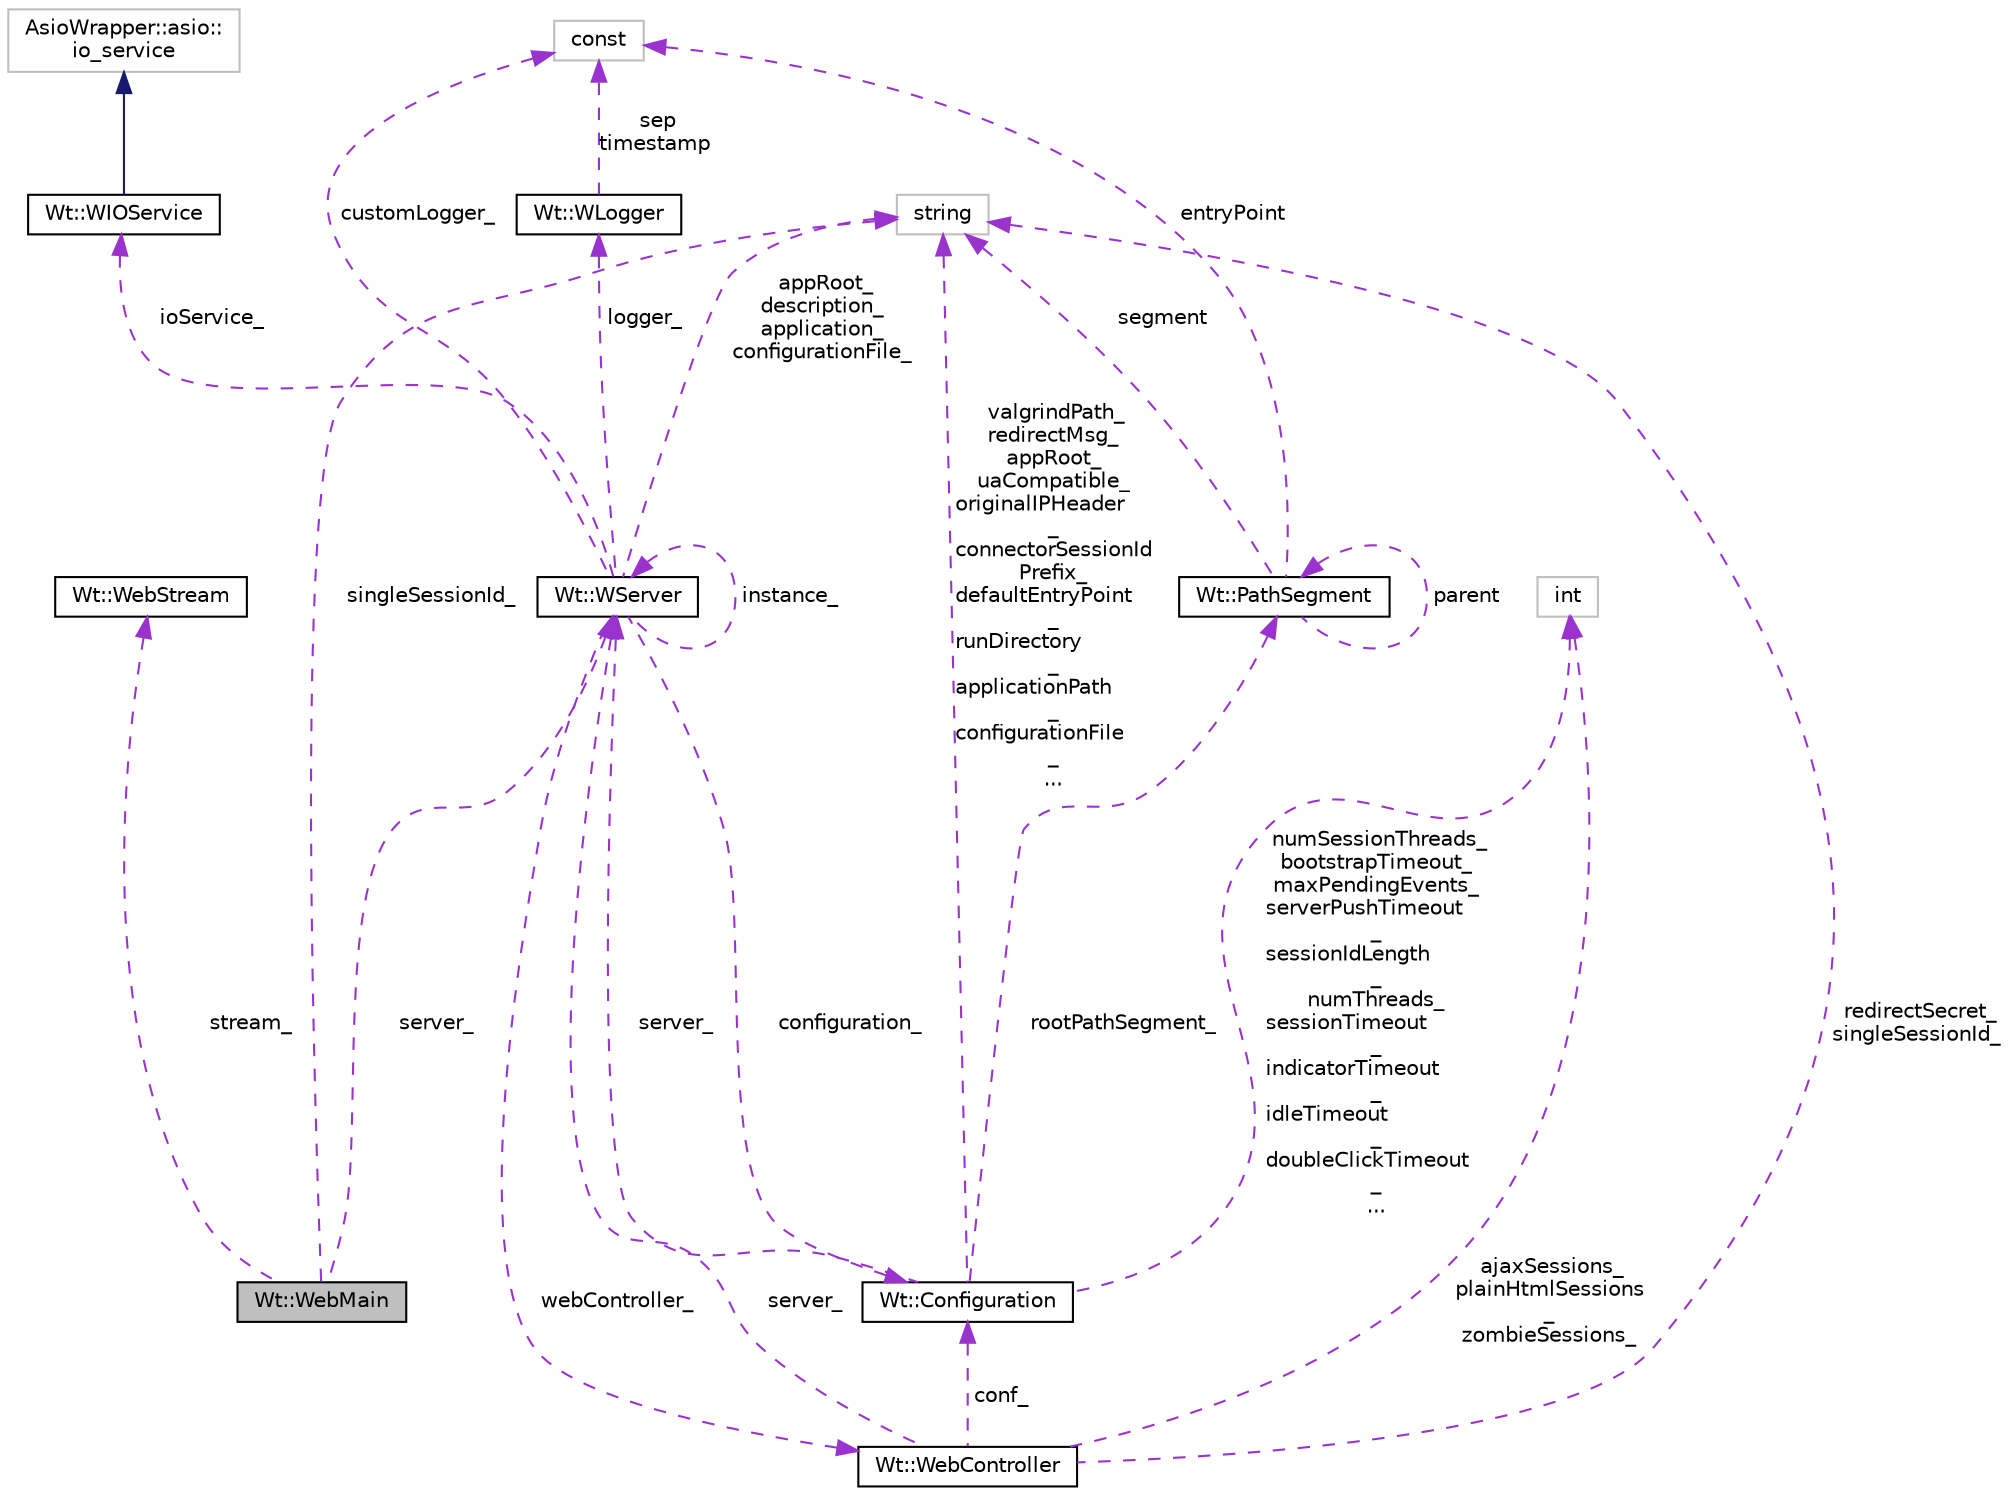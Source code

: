 digraph "Wt::WebMain"
{
 // LATEX_PDF_SIZE
  edge [fontname="Helvetica",fontsize="10",labelfontname="Helvetica",labelfontsize="10"];
  node [fontname="Helvetica",fontsize="10",shape=record];
  Node1 [label="Wt::WebMain",height=0.2,width=0.4,color="black", fillcolor="grey75", style="filled", fontcolor="black",tooltip=" "];
  Node2 -> Node1 [dir="back",color="darkorchid3",fontsize="10",style="dashed",label=" stream_" ,fontname="Helvetica"];
  Node2 [label="Wt::WebStream",height=0.2,width=0.4,color="black", fillcolor="white", style="filled",URL="$classWt_1_1WebStream.html",tooltip=" "];
  Node3 -> Node1 [dir="back",color="darkorchid3",fontsize="10",style="dashed",label=" server_" ,fontname="Helvetica"];
  Node3 [label="Wt::WServer",height=0.2,width=0.4,color="black", fillcolor="white", style="filled",URL="$classWt_1_1WServer.html",tooltip="A class encapsulating a web application server."];
  Node4 -> Node3 [dir="back",color="darkorchid3",fontsize="10",style="dashed",label=" ioService_" ,fontname="Helvetica"];
  Node4 [label="Wt::WIOService",height=0.2,width=0.4,color="black", fillcolor="white", style="filled",URL="$classWt_1_1WIOService.html",tooltip="An I/O service."];
  Node5 -> Node4 [dir="back",color="midnightblue",fontsize="10",style="solid",fontname="Helvetica"];
  Node5 [label="AsioWrapper::asio::\lio_service",height=0.2,width=0.4,color="grey75", fillcolor="white", style="filled",tooltip=" "];
  Node6 -> Node3 [dir="back",color="darkorchid3",fontsize="10",style="dashed",label=" configuration_" ,fontname="Helvetica"];
  Node6 [label="Wt::Configuration",height=0.2,width=0.4,color="black", fillcolor="white", style="filled",URL="$classWt_1_1Configuration.html",tooltip=" "];
  Node7 -> Node6 [dir="back",color="darkorchid3",fontsize="10",style="dashed",label=" rootPathSegment_" ,fontname="Helvetica"];
  Node7 [label="Wt::PathSegment",height=0.2,width=0.4,color="black", fillcolor="white", style="filled",URL="$structWt_1_1PathSegment.html",tooltip=" "];
  Node7 -> Node7 [dir="back",color="darkorchid3",fontsize="10",style="dashed",label=" parent" ,fontname="Helvetica"];
  Node8 -> Node7 [dir="back",color="darkorchid3",fontsize="10",style="dashed",label=" segment" ,fontname="Helvetica"];
  Node8 [label="string",height=0.2,width=0.4,color="grey75", fillcolor="white", style="filled",tooltip=" "];
  Node9 -> Node7 [dir="back",color="darkorchid3",fontsize="10",style="dashed",label=" entryPoint" ,fontname="Helvetica"];
  Node9 [label="const",height=0.2,width=0.4,color="grey75", fillcolor="white", style="filled",tooltip=" "];
  Node3 -> Node6 [dir="back",color="darkorchid3",fontsize="10",style="dashed",label=" server_" ,fontname="Helvetica"];
  Node10 -> Node6 [dir="back",color="darkorchid3",fontsize="10",style="dashed",label=" numSessionThreads_\nbootstrapTimeout_\nmaxPendingEvents_\nserverPushTimeout\l_\nsessionIdLength\l_\nnumThreads_\nsessionTimeout\l_\nindicatorTimeout\l_\nidleTimeout\l_\ndoubleClickTimeout\l_\n..." ,fontname="Helvetica"];
  Node10 [label="int",height=0.2,width=0.4,color="grey75", fillcolor="white", style="filled",tooltip=" "];
  Node8 -> Node6 [dir="back",color="darkorchid3",fontsize="10",style="dashed",label=" valgrindPath_\nredirectMsg_\nappRoot_\nuaCompatible_\noriginalIPHeader\l_\nconnectorSessionId\lPrefix_\ndefaultEntryPoint\l_\nrunDirectory\l_\napplicationPath\l_\nconfigurationFile\l_\n..." ,fontname="Helvetica"];
  Node11 -> Node3 [dir="back",color="darkorchid3",fontsize="10",style="dashed",label=" logger_" ,fontname="Helvetica"];
  Node11 [label="Wt::WLogger",height=0.2,width=0.4,color="black", fillcolor="white", style="filled",URL="$classWt_1_1WLogger.html",tooltip="A simple logging class."];
  Node9 -> Node11 [dir="back",color="darkorchid3",fontsize="10",style="dashed",label=" sep\ntimestamp" ,fontname="Helvetica"];
  Node3 -> Node3 [dir="back",color="darkorchid3",fontsize="10",style="dashed",label=" instance_" ,fontname="Helvetica"];
  Node12 -> Node3 [dir="back",color="darkorchid3",fontsize="10",style="dashed",label=" webController_" ,fontname="Helvetica"];
  Node12 [label="Wt::WebController",height=0.2,width=0.4,color="black", fillcolor="white", style="filled",URL="$classWt_1_1WebController.html",tooltip=" "];
  Node6 -> Node12 [dir="back",color="darkorchid3",fontsize="10",style="dashed",label=" conf_" ,fontname="Helvetica"];
  Node3 -> Node12 [dir="back",color="darkorchid3",fontsize="10",style="dashed",label=" server_" ,fontname="Helvetica"];
  Node10 -> Node12 [dir="back",color="darkorchid3",fontsize="10",style="dashed",label=" ajaxSessions_\nplainHtmlSessions\l_\nzombieSessions_" ,fontname="Helvetica"];
  Node8 -> Node12 [dir="back",color="darkorchid3",fontsize="10",style="dashed",label=" redirectSecret_\nsingleSessionId_" ,fontname="Helvetica"];
  Node8 -> Node3 [dir="back",color="darkorchid3",fontsize="10",style="dashed",label=" appRoot_\ndescription_\napplication_\nconfigurationFile_" ,fontname="Helvetica"];
  Node9 -> Node3 [dir="back",color="darkorchid3",fontsize="10",style="dashed",label=" customLogger_" ,fontname="Helvetica"];
  Node8 -> Node1 [dir="back",color="darkorchid3",fontsize="10",style="dashed",label=" singleSessionId_" ,fontname="Helvetica"];
}
